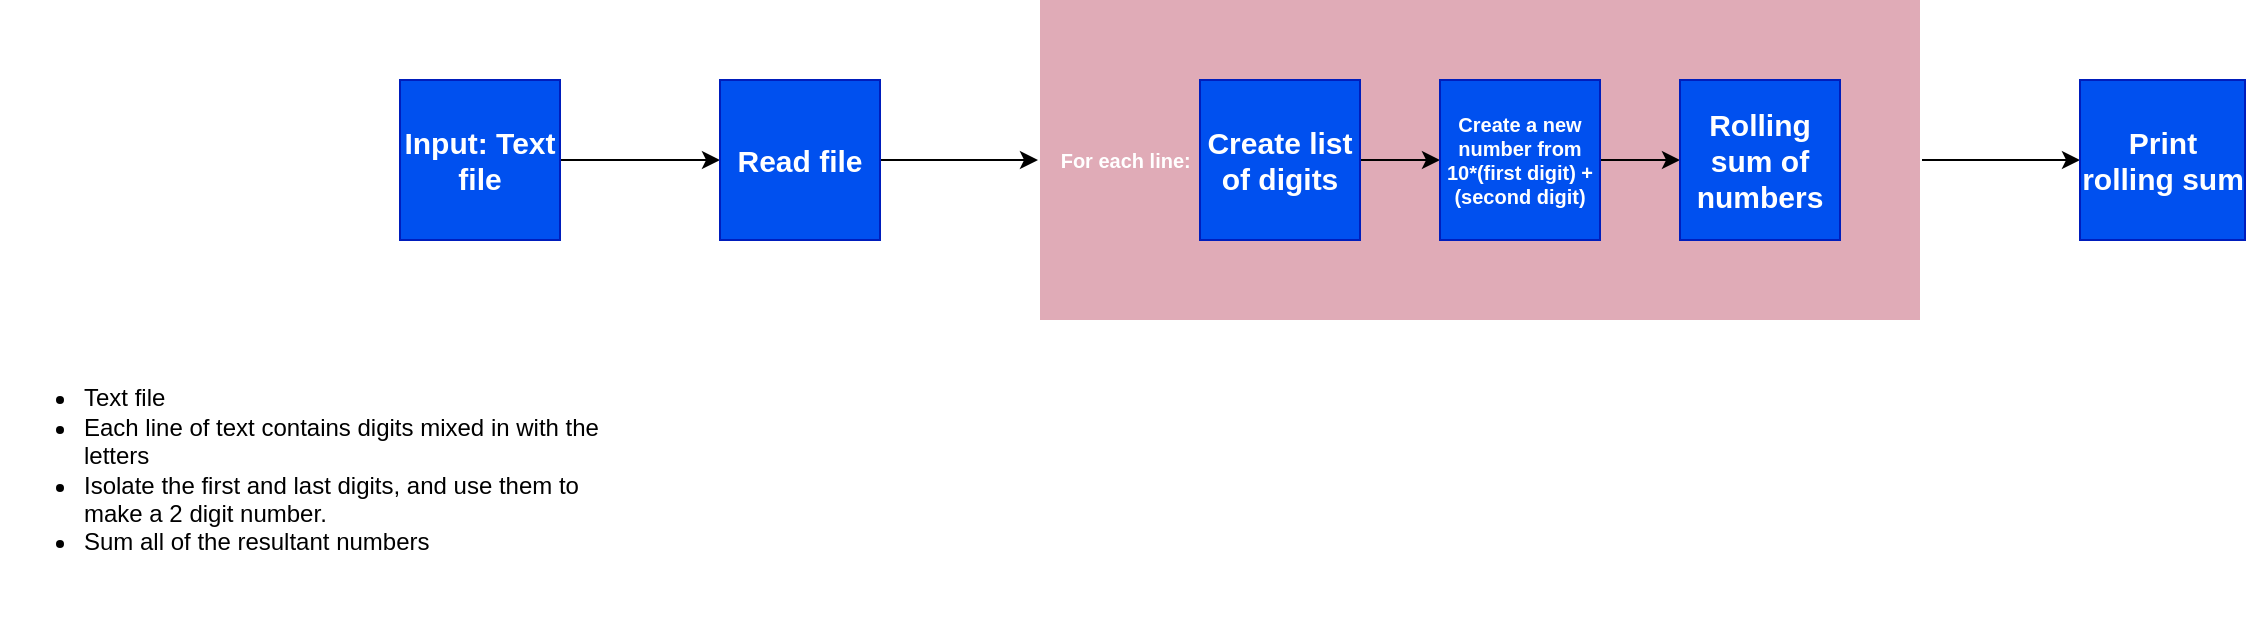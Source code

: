 <mxfile version="22.0.0" type="device">
  <diagram name="Page-1" id="6o2AzRBRGi5axFEUv6cR">
    <mxGraphModel dx="574" dy="334" grid="1" gridSize="10" guides="1" tooltips="1" connect="1" arrows="1" fold="1" page="1" pageScale="1" pageWidth="827" pageHeight="1169" math="0" shadow="0">
      <root>
        <mxCell id="0" />
        <mxCell id="1" parent="0" />
        <mxCell id="Ra7P1JBBZSfs96q6E-a3-4" style="edgeStyle=orthogonalEdgeStyle;rounded=0;orthogonalLoop=1;jettySize=auto;html=1;exitX=1;exitY=0.5;exitDx=0;exitDy=0;entryX=0;entryY=0.5;entryDx=0;entryDy=0;" edge="1" parent="1" source="Ra7P1JBBZSfs96q6E-a3-1" target="Ra7P1JBBZSfs96q6E-a3-3">
          <mxGeometry relative="1" as="geometry" />
        </mxCell>
        <mxCell id="Ra7P1JBBZSfs96q6E-a3-1" value="Input: Text file" style="rounded=0;whiteSpace=wrap;html=1;fillColor=#0050ef;fontColor=#ffffff;strokeColor=#001DBC;fontSize=15;fontStyle=1" vertex="1" parent="1">
          <mxGeometry x="240" y="80" width="80" height="80" as="geometry" />
        </mxCell>
        <mxCell id="Ra7P1JBBZSfs96q6E-a3-2" value="&lt;div style=&quot;&quot;&gt;&lt;ul&gt;&lt;li&gt;&lt;span style=&quot;background-color: initial;&quot;&gt;Text file&lt;/span&gt;&lt;/li&gt;&lt;li&gt;Each line of text contains digits mixed in with the letters&lt;/li&gt;&lt;li&gt;Isolate the first and last digits, and use them to make a 2 digit number.&lt;/li&gt;&lt;li&gt;Sum all of the resultant numbers&lt;/li&gt;&lt;/ul&gt;&lt;/div&gt;" style="text;html=1;strokeColor=none;fillColor=none;align=left;verticalAlign=middle;whiteSpace=wrap;rounded=0;" vertex="1" parent="1">
          <mxGeometry x="40" y="200" width="300" height="150" as="geometry" />
        </mxCell>
        <mxCell id="Ra7P1JBBZSfs96q6E-a3-7" style="edgeStyle=orthogonalEdgeStyle;rounded=0;orthogonalLoop=1;jettySize=auto;html=1;exitX=1;exitY=0.5;exitDx=0;exitDy=0;entryX=0;entryY=0.5;entryDx=0;entryDy=0;" edge="1" parent="1" source="Ra7P1JBBZSfs96q6E-a3-3" target="Ra7P1JBBZSfs96q6E-a3-5">
          <mxGeometry relative="1" as="geometry" />
        </mxCell>
        <mxCell id="Ra7P1JBBZSfs96q6E-a3-3" value="Read file" style="rounded=0;whiteSpace=wrap;html=1;fillColor=#0050ef;fontColor=#ffffff;strokeColor=#001DBC;fontSize=15;fontStyle=1" vertex="1" parent="1">
          <mxGeometry x="400" y="80" width="80" height="80" as="geometry" />
        </mxCell>
        <mxCell id="Ra7P1JBBZSfs96q6E-a3-14" value="" style="edgeStyle=orthogonalEdgeStyle;rounded=0;orthogonalLoop=1;jettySize=auto;html=1;" edge="1" parent="1" source="Ra7P1JBBZSfs96q6E-a3-5" target="Ra7P1JBBZSfs96q6E-a3-13">
          <mxGeometry relative="1" as="geometry" />
        </mxCell>
        <mxCell id="Ra7P1JBBZSfs96q6E-a3-5" value="&amp;nbsp; &amp;nbsp;For each line:" style="rounded=0;whiteSpace=wrap;html=1;fillColor=#a20025;fontColor=#ffffff;strokeColor=none;fontSize=10;fontStyle=1;align=left;opacity=33;perimeterSpacing=1;strokeWidth=1;" vertex="1" parent="1">
          <mxGeometry x="560" y="40" width="440" height="160" as="geometry" />
        </mxCell>
        <mxCell id="Ra7P1JBBZSfs96q6E-a3-9" value="" style="edgeStyle=orthogonalEdgeStyle;rounded=0;orthogonalLoop=1;jettySize=auto;html=1;" edge="1" parent="1" source="Ra7P1JBBZSfs96q6E-a3-6" target="Ra7P1JBBZSfs96q6E-a3-8">
          <mxGeometry relative="1" as="geometry" />
        </mxCell>
        <mxCell id="Ra7P1JBBZSfs96q6E-a3-6" value="Create list of digits" style="rounded=0;whiteSpace=wrap;html=1;fillColor=#0050ef;fontColor=#ffffff;strokeColor=#001DBC;fontSize=15;fontStyle=1" vertex="1" parent="1">
          <mxGeometry x="640" y="80" width="80" height="80" as="geometry" />
        </mxCell>
        <mxCell id="Ra7P1JBBZSfs96q6E-a3-12" value="" style="edgeStyle=orthogonalEdgeStyle;rounded=0;orthogonalLoop=1;jettySize=auto;html=1;" edge="1" parent="1" source="Ra7P1JBBZSfs96q6E-a3-8" target="Ra7P1JBBZSfs96q6E-a3-11">
          <mxGeometry relative="1" as="geometry" />
        </mxCell>
        <mxCell id="Ra7P1JBBZSfs96q6E-a3-8" value="Create a new number from 10*(first digit) + (second digit)" style="rounded=0;whiteSpace=wrap;html=1;fillColor=#0050ef;fontColor=#ffffff;strokeColor=#001DBC;fontSize=10;fontStyle=1" vertex="1" parent="1">
          <mxGeometry x="760" y="80" width="80" height="80" as="geometry" />
        </mxCell>
        <mxCell id="Ra7P1JBBZSfs96q6E-a3-11" value="Rolling sum of numbers" style="rounded=0;whiteSpace=wrap;html=1;fillColor=#0050ef;fontColor=#ffffff;strokeColor=#001DBC;fontSize=15;fontStyle=1" vertex="1" parent="1">
          <mxGeometry x="880" y="80" width="80" height="80" as="geometry" />
        </mxCell>
        <mxCell id="Ra7P1JBBZSfs96q6E-a3-13" value="Print rolling sum" style="rounded=0;whiteSpace=wrap;html=1;fillColor=#0050ef;fontColor=#ffffff;strokeColor=#001DBC;fontSize=15;fontStyle=1" vertex="1" parent="1">
          <mxGeometry x="1080" y="80" width="82.5" height="80" as="geometry" />
        </mxCell>
      </root>
    </mxGraphModel>
  </diagram>
</mxfile>
